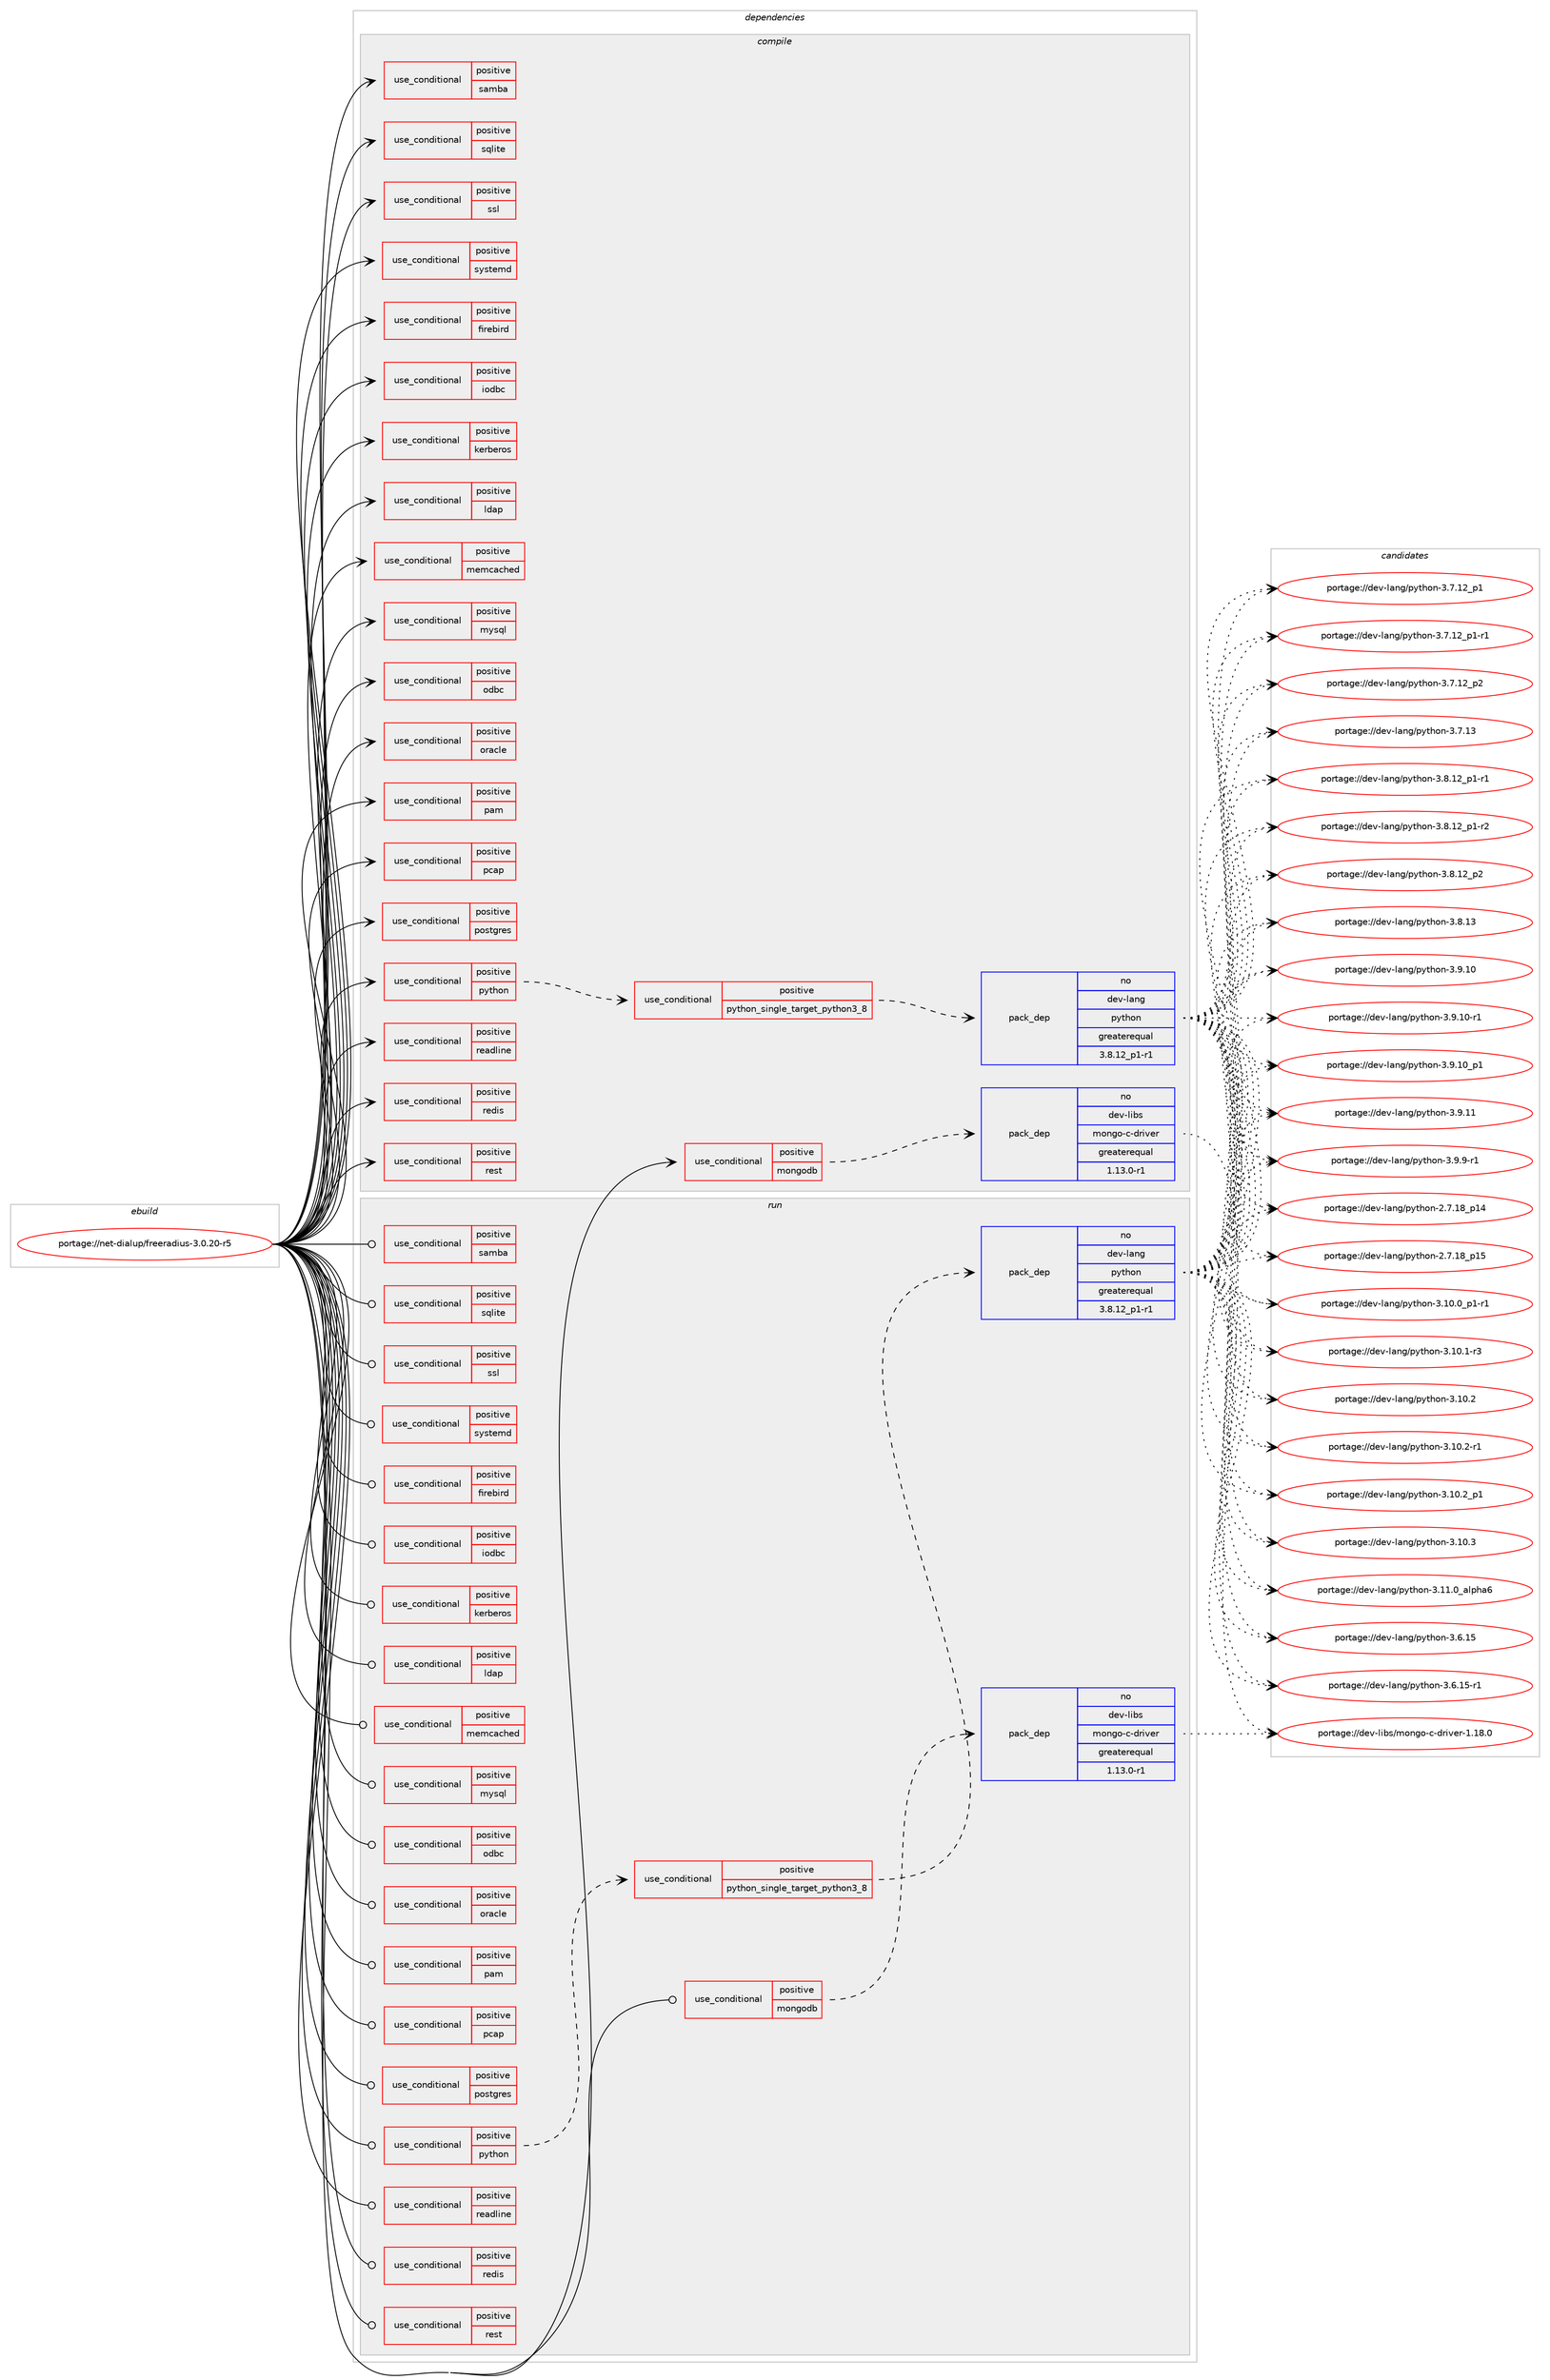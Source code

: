 digraph prolog {

# *************
# Graph options
# *************

newrank=true;
concentrate=true;
compound=true;
graph [rankdir=LR,fontname=Helvetica,fontsize=10,ranksep=1.5];#, ranksep=2.5, nodesep=0.2];
edge  [arrowhead=vee];
node  [fontname=Helvetica,fontsize=10];

# **********
# The ebuild
# **********

subgraph cluster_leftcol {
color=gray;
label=<<i>ebuild</i>>;
id [label="portage://net-dialup/freeradius-3.0.20-r5", color=red, width=4, href="../net-dialup/freeradius-3.0.20-r5.svg"];
}

# ****************
# The dependencies
# ****************

subgraph cluster_midcol {
color=gray;
label=<<i>dependencies</i>>;
subgraph cluster_compile {
fillcolor="#eeeeee";
style=filled;
label=<<i>compile</i>>;
subgraph cond478 {
dependency572 [label=<<TABLE BORDER="0" CELLBORDER="1" CELLSPACING="0" CELLPADDING="4"><TR><TD ROWSPAN="3" CELLPADDING="10">use_conditional</TD></TR><TR><TD>positive</TD></TR><TR><TD>firebird</TD></TR></TABLE>>, shape=none, color=red];
# *** BEGIN UNKNOWN DEPENDENCY TYPE (TODO) ***
# dependency572 -> package_dependency(portage://net-dialup/freeradius-3.0.20-r5,install,no,dev-db,firebird,none,[,,],[],[])
# *** END UNKNOWN DEPENDENCY TYPE (TODO) ***

}
id:e -> dependency572:w [weight=20,style="solid",arrowhead="vee"];
subgraph cond479 {
dependency573 [label=<<TABLE BORDER="0" CELLBORDER="1" CELLSPACING="0" CELLPADDING="4"><TR><TD ROWSPAN="3" CELLPADDING="10">use_conditional</TD></TR><TR><TD>positive</TD></TR><TR><TD>iodbc</TD></TR></TABLE>>, shape=none, color=red];
# *** BEGIN UNKNOWN DEPENDENCY TYPE (TODO) ***
# dependency573 -> package_dependency(portage://net-dialup/freeradius-3.0.20-r5,install,no,dev-db,libiodbc,none,[,,],[],[])
# *** END UNKNOWN DEPENDENCY TYPE (TODO) ***

}
id:e -> dependency573:w [weight=20,style="solid",arrowhead="vee"];
subgraph cond480 {
dependency574 [label=<<TABLE BORDER="0" CELLBORDER="1" CELLSPACING="0" CELLPADDING="4"><TR><TD ROWSPAN="3" CELLPADDING="10">use_conditional</TD></TR><TR><TD>positive</TD></TR><TR><TD>kerberos</TD></TR></TABLE>>, shape=none, color=red];
# *** BEGIN UNKNOWN DEPENDENCY TYPE (TODO) ***
# dependency574 -> package_dependency(portage://net-dialup/freeradius-3.0.20-r5,install,no,virtual,krb5,none,[,,],[],[])
# *** END UNKNOWN DEPENDENCY TYPE (TODO) ***

}
id:e -> dependency574:w [weight=20,style="solid",arrowhead="vee"];
subgraph cond481 {
dependency575 [label=<<TABLE BORDER="0" CELLBORDER="1" CELLSPACING="0" CELLPADDING="4"><TR><TD ROWSPAN="3" CELLPADDING="10">use_conditional</TD></TR><TR><TD>positive</TD></TR><TR><TD>ldap</TD></TR></TABLE>>, shape=none, color=red];
# *** BEGIN UNKNOWN DEPENDENCY TYPE (TODO) ***
# dependency575 -> package_dependency(portage://net-dialup/freeradius-3.0.20-r5,install,no,net-nds,openldap,none,[,,],any_same_slot,[])
# *** END UNKNOWN DEPENDENCY TYPE (TODO) ***

}
id:e -> dependency575:w [weight=20,style="solid",arrowhead="vee"];
subgraph cond482 {
dependency576 [label=<<TABLE BORDER="0" CELLBORDER="1" CELLSPACING="0" CELLPADDING="4"><TR><TD ROWSPAN="3" CELLPADDING="10">use_conditional</TD></TR><TR><TD>positive</TD></TR><TR><TD>memcached</TD></TR></TABLE>>, shape=none, color=red];
# *** BEGIN UNKNOWN DEPENDENCY TYPE (TODO) ***
# dependency576 -> package_dependency(portage://net-dialup/freeradius-3.0.20-r5,install,no,dev-libs,libmemcached,none,[,,],[],[])
# *** END UNKNOWN DEPENDENCY TYPE (TODO) ***

}
id:e -> dependency576:w [weight=20,style="solid",arrowhead="vee"];
subgraph cond483 {
dependency577 [label=<<TABLE BORDER="0" CELLBORDER="1" CELLSPACING="0" CELLPADDING="4"><TR><TD ROWSPAN="3" CELLPADDING="10">use_conditional</TD></TR><TR><TD>positive</TD></TR><TR><TD>mongodb</TD></TR></TABLE>>, shape=none, color=red];
subgraph pack88 {
dependency578 [label=<<TABLE BORDER="0" CELLBORDER="1" CELLSPACING="0" CELLPADDING="4" WIDTH="220"><TR><TD ROWSPAN="6" CELLPADDING="30">pack_dep</TD></TR><TR><TD WIDTH="110">no</TD></TR><TR><TD>dev-libs</TD></TR><TR><TD>mongo-c-driver</TD></TR><TR><TD>greaterequal</TD></TR><TR><TD>1.13.0-r1</TD></TR></TABLE>>, shape=none, color=blue];
}
dependency577:e -> dependency578:w [weight=20,style="dashed",arrowhead="vee"];
}
id:e -> dependency577:w [weight=20,style="solid",arrowhead="vee"];
subgraph cond484 {
dependency579 [label=<<TABLE BORDER="0" CELLBORDER="1" CELLSPACING="0" CELLPADDING="4"><TR><TD ROWSPAN="3" CELLPADDING="10">use_conditional</TD></TR><TR><TD>positive</TD></TR><TR><TD>mysql</TD></TR></TABLE>>, shape=none, color=red];
# *** BEGIN UNKNOWN DEPENDENCY TYPE (TODO) ***
# dependency579 -> package_dependency(portage://net-dialup/freeradius-3.0.20-r5,install,no,dev-db,mysql-connector-c,none,[,,],any_same_slot,[])
# *** END UNKNOWN DEPENDENCY TYPE (TODO) ***

}
id:e -> dependency579:w [weight=20,style="solid",arrowhead="vee"];
subgraph cond485 {
dependency580 [label=<<TABLE BORDER="0" CELLBORDER="1" CELLSPACING="0" CELLPADDING="4"><TR><TD ROWSPAN="3" CELLPADDING="10">use_conditional</TD></TR><TR><TD>positive</TD></TR><TR><TD>odbc</TD></TR></TABLE>>, shape=none, color=red];
# *** BEGIN UNKNOWN DEPENDENCY TYPE (TODO) ***
# dependency580 -> package_dependency(portage://net-dialup/freeradius-3.0.20-r5,install,no,dev-db,unixODBC,none,[,,],[],[])
# *** END UNKNOWN DEPENDENCY TYPE (TODO) ***

}
id:e -> dependency580:w [weight=20,style="solid",arrowhead="vee"];
subgraph cond486 {
dependency581 [label=<<TABLE BORDER="0" CELLBORDER="1" CELLSPACING="0" CELLPADDING="4"><TR><TD ROWSPAN="3" CELLPADDING="10">use_conditional</TD></TR><TR><TD>positive</TD></TR><TR><TD>oracle</TD></TR></TABLE>>, shape=none, color=red];
# *** BEGIN UNKNOWN DEPENDENCY TYPE (TODO) ***
# dependency581 -> package_dependency(portage://net-dialup/freeradius-3.0.20-r5,install,no,dev-db,oracle-instantclient,none,[,,],[],[use(enable(sdk),none)])
# *** END UNKNOWN DEPENDENCY TYPE (TODO) ***

}
id:e -> dependency581:w [weight=20,style="solid",arrowhead="vee"];
subgraph cond487 {
dependency582 [label=<<TABLE BORDER="0" CELLBORDER="1" CELLSPACING="0" CELLPADDING="4"><TR><TD ROWSPAN="3" CELLPADDING="10">use_conditional</TD></TR><TR><TD>positive</TD></TR><TR><TD>pam</TD></TR></TABLE>>, shape=none, color=red];
# *** BEGIN UNKNOWN DEPENDENCY TYPE (TODO) ***
# dependency582 -> package_dependency(portage://net-dialup/freeradius-3.0.20-r5,install,no,sys-libs,pam,none,[,,],[],[])
# *** END UNKNOWN DEPENDENCY TYPE (TODO) ***

}
id:e -> dependency582:w [weight=20,style="solid",arrowhead="vee"];
subgraph cond488 {
dependency583 [label=<<TABLE BORDER="0" CELLBORDER="1" CELLSPACING="0" CELLPADDING="4"><TR><TD ROWSPAN="3" CELLPADDING="10">use_conditional</TD></TR><TR><TD>positive</TD></TR><TR><TD>pcap</TD></TR></TABLE>>, shape=none, color=red];
# *** BEGIN UNKNOWN DEPENDENCY TYPE (TODO) ***
# dependency583 -> package_dependency(portage://net-dialup/freeradius-3.0.20-r5,install,no,net-libs,libpcap,none,[,,],[],[])
# *** END UNKNOWN DEPENDENCY TYPE (TODO) ***

}
id:e -> dependency583:w [weight=20,style="solid",arrowhead="vee"];
subgraph cond489 {
dependency584 [label=<<TABLE BORDER="0" CELLBORDER="1" CELLSPACING="0" CELLPADDING="4"><TR><TD ROWSPAN="3" CELLPADDING="10">use_conditional</TD></TR><TR><TD>positive</TD></TR><TR><TD>postgres</TD></TR></TABLE>>, shape=none, color=red];
# *** BEGIN UNKNOWN DEPENDENCY TYPE (TODO) ***
# dependency584 -> package_dependency(portage://net-dialup/freeradius-3.0.20-r5,install,no,dev-db,postgresql,none,[,,],any_same_slot,[])
# *** END UNKNOWN DEPENDENCY TYPE (TODO) ***

}
id:e -> dependency584:w [weight=20,style="solid",arrowhead="vee"];
subgraph cond490 {
dependency585 [label=<<TABLE BORDER="0" CELLBORDER="1" CELLSPACING="0" CELLPADDING="4"><TR><TD ROWSPAN="3" CELLPADDING="10">use_conditional</TD></TR><TR><TD>positive</TD></TR><TR><TD>python</TD></TR></TABLE>>, shape=none, color=red];
subgraph cond491 {
dependency586 [label=<<TABLE BORDER="0" CELLBORDER="1" CELLSPACING="0" CELLPADDING="4"><TR><TD ROWSPAN="3" CELLPADDING="10">use_conditional</TD></TR><TR><TD>positive</TD></TR><TR><TD>python_single_target_python3_8</TD></TR></TABLE>>, shape=none, color=red];
subgraph pack89 {
dependency587 [label=<<TABLE BORDER="0" CELLBORDER="1" CELLSPACING="0" CELLPADDING="4" WIDTH="220"><TR><TD ROWSPAN="6" CELLPADDING="30">pack_dep</TD></TR><TR><TD WIDTH="110">no</TD></TR><TR><TD>dev-lang</TD></TR><TR><TD>python</TD></TR><TR><TD>greaterequal</TD></TR><TR><TD>3.8.12_p1-r1</TD></TR></TABLE>>, shape=none, color=blue];
}
dependency586:e -> dependency587:w [weight=20,style="dashed",arrowhead="vee"];
}
dependency585:e -> dependency586:w [weight=20,style="dashed",arrowhead="vee"];
}
id:e -> dependency585:w [weight=20,style="solid",arrowhead="vee"];
subgraph cond492 {
dependency588 [label=<<TABLE BORDER="0" CELLBORDER="1" CELLSPACING="0" CELLPADDING="4"><TR><TD ROWSPAN="3" CELLPADDING="10">use_conditional</TD></TR><TR><TD>positive</TD></TR><TR><TD>readline</TD></TR></TABLE>>, shape=none, color=red];
# *** BEGIN UNKNOWN DEPENDENCY TYPE (TODO) ***
# dependency588 -> package_dependency(portage://net-dialup/freeradius-3.0.20-r5,install,no,sys-libs,readline,none,[,,],[slot(0),equal],[])
# *** END UNKNOWN DEPENDENCY TYPE (TODO) ***

}
id:e -> dependency588:w [weight=20,style="solid",arrowhead="vee"];
subgraph cond493 {
dependency589 [label=<<TABLE BORDER="0" CELLBORDER="1" CELLSPACING="0" CELLPADDING="4"><TR><TD ROWSPAN="3" CELLPADDING="10">use_conditional</TD></TR><TR><TD>positive</TD></TR><TR><TD>redis</TD></TR></TABLE>>, shape=none, color=red];
# *** BEGIN UNKNOWN DEPENDENCY TYPE (TODO) ***
# dependency589 -> package_dependency(portage://net-dialup/freeradius-3.0.20-r5,install,no,dev-libs,hiredis,none,[,,],any_same_slot,[])
# *** END UNKNOWN DEPENDENCY TYPE (TODO) ***

}
id:e -> dependency589:w [weight=20,style="solid",arrowhead="vee"];
subgraph cond494 {
dependency590 [label=<<TABLE BORDER="0" CELLBORDER="1" CELLSPACING="0" CELLPADDING="4"><TR><TD ROWSPAN="3" CELLPADDING="10">use_conditional</TD></TR><TR><TD>positive</TD></TR><TR><TD>rest</TD></TR></TABLE>>, shape=none, color=red];
# *** BEGIN UNKNOWN DEPENDENCY TYPE (TODO) ***
# dependency590 -> package_dependency(portage://net-dialup/freeradius-3.0.20-r5,install,no,dev-libs,json-c,none,[,,],any_same_slot,[])
# *** END UNKNOWN DEPENDENCY TYPE (TODO) ***

}
id:e -> dependency590:w [weight=20,style="solid",arrowhead="vee"];
subgraph cond495 {
dependency591 [label=<<TABLE BORDER="0" CELLBORDER="1" CELLSPACING="0" CELLPADDING="4"><TR><TD ROWSPAN="3" CELLPADDING="10">use_conditional</TD></TR><TR><TD>positive</TD></TR><TR><TD>samba</TD></TR></TABLE>>, shape=none, color=red];
# *** BEGIN UNKNOWN DEPENDENCY TYPE (TODO) ***
# dependency591 -> package_dependency(portage://net-dialup/freeradius-3.0.20-r5,install,no,net-fs,samba,none,[,,],[],[])
# *** END UNKNOWN DEPENDENCY TYPE (TODO) ***

}
id:e -> dependency591:w [weight=20,style="solid",arrowhead="vee"];
subgraph cond496 {
dependency592 [label=<<TABLE BORDER="0" CELLBORDER="1" CELLSPACING="0" CELLPADDING="4"><TR><TD ROWSPAN="3" CELLPADDING="10">use_conditional</TD></TR><TR><TD>positive</TD></TR><TR><TD>sqlite</TD></TR></TABLE>>, shape=none, color=red];
# *** BEGIN UNKNOWN DEPENDENCY TYPE (TODO) ***
# dependency592 -> package_dependency(portage://net-dialup/freeradius-3.0.20-r5,install,no,dev-db,sqlite,none,[,,],[slot(3)],[])
# *** END UNKNOWN DEPENDENCY TYPE (TODO) ***

}
id:e -> dependency592:w [weight=20,style="solid",arrowhead="vee"];
subgraph cond497 {
dependency593 [label=<<TABLE BORDER="0" CELLBORDER="1" CELLSPACING="0" CELLPADDING="4"><TR><TD ROWSPAN="3" CELLPADDING="10">use_conditional</TD></TR><TR><TD>positive</TD></TR><TR><TD>ssl</TD></TR></TABLE>>, shape=none, color=red];
# *** BEGIN UNKNOWN DEPENDENCY TYPE (TODO) ***
# dependency593 -> package_dependency(portage://net-dialup/freeradius-3.0.20-r5,install,no,dev-libs,openssl,none,[,,],[slot(0),equal],[use(disable(bindist),negative)])
# *** END UNKNOWN DEPENDENCY TYPE (TODO) ***

}
id:e -> dependency593:w [weight=20,style="solid",arrowhead="vee"];
subgraph cond498 {
dependency594 [label=<<TABLE BORDER="0" CELLBORDER="1" CELLSPACING="0" CELLPADDING="4"><TR><TD ROWSPAN="3" CELLPADDING="10">use_conditional</TD></TR><TR><TD>positive</TD></TR><TR><TD>systemd</TD></TR></TABLE>>, shape=none, color=red];
# *** BEGIN UNKNOWN DEPENDENCY TYPE (TODO) ***
# dependency594 -> package_dependency(portage://net-dialup/freeradius-3.0.20-r5,install,no,sys-apps,systemd,none,[,,],[],[])
# *** END UNKNOWN DEPENDENCY TYPE (TODO) ***

}
id:e -> dependency594:w [weight=20,style="solid",arrowhead="vee"];
# *** BEGIN UNKNOWN DEPENDENCY TYPE (TODO) ***
# id -> package_dependency(portage://net-dialup/freeradius-3.0.20-r5,install,no,acct-group,radius,none,[,,],[],[])
# *** END UNKNOWN DEPENDENCY TYPE (TODO) ***

# *** BEGIN UNKNOWN DEPENDENCY TYPE (TODO) ***
# id -> package_dependency(portage://net-dialup/freeradius-3.0.20-r5,install,no,acct-user,radius,none,[,,],[],[])
# *** END UNKNOWN DEPENDENCY TYPE (TODO) ***

# *** BEGIN UNKNOWN DEPENDENCY TYPE (TODO) ***
# id -> package_dependency(portage://net-dialup/freeradius-3.0.20-r5,install,no,dev-lang,perl,none,[,,],any_same_slot,[])
# *** END UNKNOWN DEPENDENCY TYPE (TODO) ***

# *** BEGIN UNKNOWN DEPENDENCY TYPE (TODO) ***
# id -> package_dependency(portage://net-dialup/freeradius-3.0.20-r5,install,no,sys-libs,gdbm,none,[,,],any_same_slot,[])
# *** END UNKNOWN DEPENDENCY TYPE (TODO) ***

# *** BEGIN UNKNOWN DEPENDENCY TYPE (TODO) ***
# id -> package_dependency(portage://net-dialup/freeradius-3.0.20-r5,install,no,sys-libs,talloc,none,[,,],[],[])
# *** END UNKNOWN DEPENDENCY TYPE (TODO) ***

# *** BEGIN UNKNOWN DEPENDENCY TYPE (TODO) ***
# id -> package_dependency(portage://net-dialup/freeradius-3.0.20-r5,install,no,virtual,libcrypt,none,[,,],any_same_slot,[])
# *** END UNKNOWN DEPENDENCY TYPE (TODO) ***

# *** BEGIN UNKNOWN DEPENDENCY TYPE (TODO) ***
# id -> package_dependency(portage://net-dialup/freeradius-3.0.20-r5,install,weak,net-dialup,cistronradius,none,[,,],[],[])
# *** END UNKNOWN DEPENDENCY TYPE (TODO) ***

}
subgraph cluster_compileandrun {
fillcolor="#eeeeee";
style=filled;
label=<<i>compile and run</i>>;
}
subgraph cluster_run {
fillcolor="#eeeeee";
style=filled;
label=<<i>run</i>>;
subgraph cond499 {
dependency595 [label=<<TABLE BORDER="0" CELLBORDER="1" CELLSPACING="0" CELLPADDING="4"><TR><TD ROWSPAN="3" CELLPADDING="10">use_conditional</TD></TR><TR><TD>positive</TD></TR><TR><TD>firebird</TD></TR></TABLE>>, shape=none, color=red];
# *** BEGIN UNKNOWN DEPENDENCY TYPE (TODO) ***
# dependency595 -> package_dependency(portage://net-dialup/freeradius-3.0.20-r5,run,no,dev-db,firebird,none,[,,],[],[])
# *** END UNKNOWN DEPENDENCY TYPE (TODO) ***

}
id:e -> dependency595:w [weight=20,style="solid",arrowhead="odot"];
subgraph cond500 {
dependency596 [label=<<TABLE BORDER="0" CELLBORDER="1" CELLSPACING="0" CELLPADDING="4"><TR><TD ROWSPAN="3" CELLPADDING="10">use_conditional</TD></TR><TR><TD>positive</TD></TR><TR><TD>iodbc</TD></TR></TABLE>>, shape=none, color=red];
# *** BEGIN UNKNOWN DEPENDENCY TYPE (TODO) ***
# dependency596 -> package_dependency(portage://net-dialup/freeradius-3.0.20-r5,run,no,dev-db,libiodbc,none,[,,],[],[])
# *** END UNKNOWN DEPENDENCY TYPE (TODO) ***

}
id:e -> dependency596:w [weight=20,style="solid",arrowhead="odot"];
subgraph cond501 {
dependency597 [label=<<TABLE BORDER="0" CELLBORDER="1" CELLSPACING="0" CELLPADDING="4"><TR><TD ROWSPAN="3" CELLPADDING="10">use_conditional</TD></TR><TR><TD>positive</TD></TR><TR><TD>kerberos</TD></TR></TABLE>>, shape=none, color=red];
# *** BEGIN UNKNOWN DEPENDENCY TYPE (TODO) ***
# dependency597 -> package_dependency(portage://net-dialup/freeradius-3.0.20-r5,run,no,virtual,krb5,none,[,,],[],[])
# *** END UNKNOWN DEPENDENCY TYPE (TODO) ***

}
id:e -> dependency597:w [weight=20,style="solid",arrowhead="odot"];
subgraph cond502 {
dependency598 [label=<<TABLE BORDER="0" CELLBORDER="1" CELLSPACING="0" CELLPADDING="4"><TR><TD ROWSPAN="3" CELLPADDING="10">use_conditional</TD></TR><TR><TD>positive</TD></TR><TR><TD>ldap</TD></TR></TABLE>>, shape=none, color=red];
# *** BEGIN UNKNOWN DEPENDENCY TYPE (TODO) ***
# dependency598 -> package_dependency(portage://net-dialup/freeradius-3.0.20-r5,run,no,net-nds,openldap,none,[,,],any_same_slot,[])
# *** END UNKNOWN DEPENDENCY TYPE (TODO) ***

}
id:e -> dependency598:w [weight=20,style="solid",arrowhead="odot"];
subgraph cond503 {
dependency599 [label=<<TABLE BORDER="0" CELLBORDER="1" CELLSPACING="0" CELLPADDING="4"><TR><TD ROWSPAN="3" CELLPADDING="10">use_conditional</TD></TR><TR><TD>positive</TD></TR><TR><TD>memcached</TD></TR></TABLE>>, shape=none, color=red];
# *** BEGIN UNKNOWN DEPENDENCY TYPE (TODO) ***
# dependency599 -> package_dependency(portage://net-dialup/freeradius-3.0.20-r5,run,no,dev-libs,libmemcached,none,[,,],[],[])
# *** END UNKNOWN DEPENDENCY TYPE (TODO) ***

}
id:e -> dependency599:w [weight=20,style="solid",arrowhead="odot"];
subgraph cond504 {
dependency600 [label=<<TABLE BORDER="0" CELLBORDER="1" CELLSPACING="0" CELLPADDING="4"><TR><TD ROWSPAN="3" CELLPADDING="10">use_conditional</TD></TR><TR><TD>positive</TD></TR><TR><TD>mongodb</TD></TR></TABLE>>, shape=none, color=red];
subgraph pack90 {
dependency601 [label=<<TABLE BORDER="0" CELLBORDER="1" CELLSPACING="0" CELLPADDING="4" WIDTH="220"><TR><TD ROWSPAN="6" CELLPADDING="30">pack_dep</TD></TR><TR><TD WIDTH="110">no</TD></TR><TR><TD>dev-libs</TD></TR><TR><TD>mongo-c-driver</TD></TR><TR><TD>greaterequal</TD></TR><TR><TD>1.13.0-r1</TD></TR></TABLE>>, shape=none, color=blue];
}
dependency600:e -> dependency601:w [weight=20,style="dashed",arrowhead="vee"];
}
id:e -> dependency600:w [weight=20,style="solid",arrowhead="odot"];
subgraph cond505 {
dependency602 [label=<<TABLE BORDER="0" CELLBORDER="1" CELLSPACING="0" CELLPADDING="4"><TR><TD ROWSPAN="3" CELLPADDING="10">use_conditional</TD></TR><TR><TD>positive</TD></TR><TR><TD>mysql</TD></TR></TABLE>>, shape=none, color=red];
# *** BEGIN UNKNOWN DEPENDENCY TYPE (TODO) ***
# dependency602 -> package_dependency(portage://net-dialup/freeradius-3.0.20-r5,run,no,dev-db,mysql-connector-c,none,[,,],any_same_slot,[])
# *** END UNKNOWN DEPENDENCY TYPE (TODO) ***

}
id:e -> dependency602:w [weight=20,style="solid",arrowhead="odot"];
subgraph cond506 {
dependency603 [label=<<TABLE BORDER="0" CELLBORDER="1" CELLSPACING="0" CELLPADDING="4"><TR><TD ROWSPAN="3" CELLPADDING="10">use_conditional</TD></TR><TR><TD>positive</TD></TR><TR><TD>odbc</TD></TR></TABLE>>, shape=none, color=red];
# *** BEGIN UNKNOWN DEPENDENCY TYPE (TODO) ***
# dependency603 -> package_dependency(portage://net-dialup/freeradius-3.0.20-r5,run,no,dev-db,unixODBC,none,[,,],[],[])
# *** END UNKNOWN DEPENDENCY TYPE (TODO) ***

}
id:e -> dependency603:w [weight=20,style="solid",arrowhead="odot"];
subgraph cond507 {
dependency604 [label=<<TABLE BORDER="0" CELLBORDER="1" CELLSPACING="0" CELLPADDING="4"><TR><TD ROWSPAN="3" CELLPADDING="10">use_conditional</TD></TR><TR><TD>positive</TD></TR><TR><TD>oracle</TD></TR></TABLE>>, shape=none, color=red];
# *** BEGIN UNKNOWN DEPENDENCY TYPE (TODO) ***
# dependency604 -> package_dependency(portage://net-dialup/freeradius-3.0.20-r5,run,no,dev-db,oracle-instantclient,none,[,,],[],[use(enable(sdk),none)])
# *** END UNKNOWN DEPENDENCY TYPE (TODO) ***

}
id:e -> dependency604:w [weight=20,style="solid",arrowhead="odot"];
subgraph cond508 {
dependency605 [label=<<TABLE BORDER="0" CELLBORDER="1" CELLSPACING="0" CELLPADDING="4"><TR><TD ROWSPAN="3" CELLPADDING="10">use_conditional</TD></TR><TR><TD>positive</TD></TR><TR><TD>pam</TD></TR></TABLE>>, shape=none, color=red];
# *** BEGIN UNKNOWN DEPENDENCY TYPE (TODO) ***
# dependency605 -> package_dependency(portage://net-dialup/freeradius-3.0.20-r5,run,no,sys-libs,pam,none,[,,],[],[])
# *** END UNKNOWN DEPENDENCY TYPE (TODO) ***

}
id:e -> dependency605:w [weight=20,style="solid",arrowhead="odot"];
subgraph cond509 {
dependency606 [label=<<TABLE BORDER="0" CELLBORDER="1" CELLSPACING="0" CELLPADDING="4"><TR><TD ROWSPAN="3" CELLPADDING="10">use_conditional</TD></TR><TR><TD>positive</TD></TR><TR><TD>pcap</TD></TR></TABLE>>, shape=none, color=red];
# *** BEGIN UNKNOWN DEPENDENCY TYPE (TODO) ***
# dependency606 -> package_dependency(portage://net-dialup/freeradius-3.0.20-r5,run,no,net-libs,libpcap,none,[,,],[],[])
# *** END UNKNOWN DEPENDENCY TYPE (TODO) ***

}
id:e -> dependency606:w [weight=20,style="solid",arrowhead="odot"];
subgraph cond510 {
dependency607 [label=<<TABLE BORDER="0" CELLBORDER="1" CELLSPACING="0" CELLPADDING="4"><TR><TD ROWSPAN="3" CELLPADDING="10">use_conditional</TD></TR><TR><TD>positive</TD></TR><TR><TD>postgres</TD></TR></TABLE>>, shape=none, color=red];
# *** BEGIN UNKNOWN DEPENDENCY TYPE (TODO) ***
# dependency607 -> package_dependency(portage://net-dialup/freeradius-3.0.20-r5,run,no,dev-db,postgresql,none,[,,],any_same_slot,[])
# *** END UNKNOWN DEPENDENCY TYPE (TODO) ***

}
id:e -> dependency607:w [weight=20,style="solid",arrowhead="odot"];
subgraph cond511 {
dependency608 [label=<<TABLE BORDER="0" CELLBORDER="1" CELLSPACING="0" CELLPADDING="4"><TR><TD ROWSPAN="3" CELLPADDING="10">use_conditional</TD></TR><TR><TD>positive</TD></TR><TR><TD>python</TD></TR></TABLE>>, shape=none, color=red];
subgraph cond512 {
dependency609 [label=<<TABLE BORDER="0" CELLBORDER="1" CELLSPACING="0" CELLPADDING="4"><TR><TD ROWSPAN="3" CELLPADDING="10">use_conditional</TD></TR><TR><TD>positive</TD></TR><TR><TD>python_single_target_python3_8</TD></TR></TABLE>>, shape=none, color=red];
subgraph pack91 {
dependency610 [label=<<TABLE BORDER="0" CELLBORDER="1" CELLSPACING="0" CELLPADDING="4" WIDTH="220"><TR><TD ROWSPAN="6" CELLPADDING="30">pack_dep</TD></TR><TR><TD WIDTH="110">no</TD></TR><TR><TD>dev-lang</TD></TR><TR><TD>python</TD></TR><TR><TD>greaterequal</TD></TR><TR><TD>3.8.12_p1-r1</TD></TR></TABLE>>, shape=none, color=blue];
}
dependency609:e -> dependency610:w [weight=20,style="dashed",arrowhead="vee"];
}
dependency608:e -> dependency609:w [weight=20,style="dashed",arrowhead="vee"];
}
id:e -> dependency608:w [weight=20,style="solid",arrowhead="odot"];
subgraph cond513 {
dependency611 [label=<<TABLE BORDER="0" CELLBORDER="1" CELLSPACING="0" CELLPADDING="4"><TR><TD ROWSPAN="3" CELLPADDING="10">use_conditional</TD></TR><TR><TD>positive</TD></TR><TR><TD>readline</TD></TR></TABLE>>, shape=none, color=red];
# *** BEGIN UNKNOWN DEPENDENCY TYPE (TODO) ***
# dependency611 -> package_dependency(portage://net-dialup/freeradius-3.0.20-r5,run,no,sys-libs,readline,none,[,,],[slot(0),equal],[])
# *** END UNKNOWN DEPENDENCY TYPE (TODO) ***

}
id:e -> dependency611:w [weight=20,style="solid",arrowhead="odot"];
subgraph cond514 {
dependency612 [label=<<TABLE BORDER="0" CELLBORDER="1" CELLSPACING="0" CELLPADDING="4"><TR><TD ROWSPAN="3" CELLPADDING="10">use_conditional</TD></TR><TR><TD>positive</TD></TR><TR><TD>redis</TD></TR></TABLE>>, shape=none, color=red];
# *** BEGIN UNKNOWN DEPENDENCY TYPE (TODO) ***
# dependency612 -> package_dependency(portage://net-dialup/freeradius-3.0.20-r5,run,no,dev-libs,hiredis,none,[,,],any_same_slot,[])
# *** END UNKNOWN DEPENDENCY TYPE (TODO) ***

}
id:e -> dependency612:w [weight=20,style="solid",arrowhead="odot"];
subgraph cond515 {
dependency613 [label=<<TABLE BORDER="0" CELLBORDER="1" CELLSPACING="0" CELLPADDING="4"><TR><TD ROWSPAN="3" CELLPADDING="10">use_conditional</TD></TR><TR><TD>positive</TD></TR><TR><TD>rest</TD></TR></TABLE>>, shape=none, color=red];
# *** BEGIN UNKNOWN DEPENDENCY TYPE (TODO) ***
# dependency613 -> package_dependency(portage://net-dialup/freeradius-3.0.20-r5,run,no,dev-libs,json-c,none,[,,],any_same_slot,[])
# *** END UNKNOWN DEPENDENCY TYPE (TODO) ***

}
id:e -> dependency613:w [weight=20,style="solid",arrowhead="odot"];
subgraph cond516 {
dependency614 [label=<<TABLE BORDER="0" CELLBORDER="1" CELLSPACING="0" CELLPADDING="4"><TR><TD ROWSPAN="3" CELLPADDING="10">use_conditional</TD></TR><TR><TD>positive</TD></TR><TR><TD>samba</TD></TR></TABLE>>, shape=none, color=red];
# *** BEGIN UNKNOWN DEPENDENCY TYPE (TODO) ***
# dependency614 -> package_dependency(portage://net-dialup/freeradius-3.0.20-r5,run,no,net-fs,samba,none,[,,],[],[])
# *** END UNKNOWN DEPENDENCY TYPE (TODO) ***

}
id:e -> dependency614:w [weight=20,style="solid",arrowhead="odot"];
subgraph cond517 {
dependency615 [label=<<TABLE BORDER="0" CELLBORDER="1" CELLSPACING="0" CELLPADDING="4"><TR><TD ROWSPAN="3" CELLPADDING="10">use_conditional</TD></TR><TR><TD>positive</TD></TR><TR><TD>sqlite</TD></TR></TABLE>>, shape=none, color=red];
# *** BEGIN UNKNOWN DEPENDENCY TYPE (TODO) ***
# dependency615 -> package_dependency(portage://net-dialup/freeradius-3.0.20-r5,run,no,dev-db,sqlite,none,[,,],[slot(3)],[])
# *** END UNKNOWN DEPENDENCY TYPE (TODO) ***

}
id:e -> dependency615:w [weight=20,style="solid",arrowhead="odot"];
subgraph cond518 {
dependency616 [label=<<TABLE BORDER="0" CELLBORDER="1" CELLSPACING="0" CELLPADDING="4"><TR><TD ROWSPAN="3" CELLPADDING="10">use_conditional</TD></TR><TR><TD>positive</TD></TR><TR><TD>ssl</TD></TR></TABLE>>, shape=none, color=red];
# *** BEGIN UNKNOWN DEPENDENCY TYPE (TODO) ***
# dependency616 -> package_dependency(portage://net-dialup/freeradius-3.0.20-r5,run,no,dev-libs,openssl,none,[,,],[slot(0),equal],[use(disable(bindist),negative)])
# *** END UNKNOWN DEPENDENCY TYPE (TODO) ***

}
id:e -> dependency616:w [weight=20,style="solid",arrowhead="odot"];
subgraph cond519 {
dependency617 [label=<<TABLE BORDER="0" CELLBORDER="1" CELLSPACING="0" CELLPADDING="4"><TR><TD ROWSPAN="3" CELLPADDING="10">use_conditional</TD></TR><TR><TD>positive</TD></TR><TR><TD>systemd</TD></TR></TABLE>>, shape=none, color=red];
# *** BEGIN UNKNOWN DEPENDENCY TYPE (TODO) ***
# dependency617 -> package_dependency(portage://net-dialup/freeradius-3.0.20-r5,run,no,sys-apps,systemd,none,[,,],[],[])
# *** END UNKNOWN DEPENDENCY TYPE (TODO) ***

}
id:e -> dependency617:w [weight=20,style="solid",arrowhead="odot"];
# *** BEGIN UNKNOWN DEPENDENCY TYPE (TODO) ***
# id -> package_dependency(portage://net-dialup/freeradius-3.0.20-r5,run,no,acct-group,radius,none,[,,],[],[])
# *** END UNKNOWN DEPENDENCY TYPE (TODO) ***

# *** BEGIN UNKNOWN DEPENDENCY TYPE (TODO) ***
# id -> package_dependency(portage://net-dialup/freeradius-3.0.20-r5,run,no,acct-user,radius,none,[,,],[],[])
# *** END UNKNOWN DEPENDENCY TYPE (TODO) ***

# *** BEGIN UNKNOWN DEPENDENCY TYPE (TODO) ***
# id -> package_dependency(portage://net-dialup/freeradius-3.0.20-r5,run,no,dev-lang,perl,none,[,,],any_same_slot,[])
# *** END UNKNOWN DEPENDENCY TYPE (TODO) ***

# *** BEGIN UNKNOWN DEPENDENCY TYPE (TODO) ***
# id -> package_dependency(portage://net-dialup/freeradius-3.0.20-r5,run,no,sys-libs,gdbm,none,[,,],any_same_slot,[])
# *** END UNKNOWN DEPENDENCY TYPE (TODO) ***

# *** BEGIN UNKNOWN DEPENDENCY TYPE (TODO) ***
# id -> package_dependency(portage://net-dialup/freeradius-3.0.20-r5,run,no,sys-libs,talloc,none,[,,],[],[])
# *** END UNKNOWN DEPENDENCY TYPE (TODO) ***

# *** BEGIN UNKNOWN DEPENDENCY TYPE (TODO) ***
# id -> package_dependency(portage://net-dialup/freeradius-3.0.20-r5,run,no,virtual,libcrypt,none,[,,],any_same_slot,[])
# *** END UNKNOWN DEPENDENCY TYPE (TODO) ***

# *** BEGIN UNKNOWN DEPENDENCY TYPE (TODO) ***
# id -> package_dependency(portage://net-dialup/freeradius-3.0.20-r5,run,weak,net-dialup,cistronradius,none,[,,],[],[])
# *** END UNKNOWN DEPENDENCY TYPE (TODO) ***

}
}

# **************
# The candidates
# **************

subgraph cluster_choices {
rank=same;
color=gray;
label=<<i>candidates</i>>;

subgraph choice88 {
color=black;
nodesep=1;
choice10010111845108105981154710911111010311145994510011410511810111445494649564648 [label="portage://dev-libs/mongo-c-driver-1.18.0", color=red, width=4,href="../dev-libs/mongo-c-driver-1.18.0.svg"];
dependency578:e -> choice10010111845108105981154710911111010311145994510011410511810111445494649564648:w [style=dotted,weight="100"];
}
subgraph choice89 {
color=black;
nodesep=1;
choice10010111845108971101034711212111610411111045504655464956951124952 [label="portage://dev-lang/python-2.7.18_p14", color=red, width=4,href="../dev-lang/python-2.7.18_p14.svg"];
choice10010111845108971101034711212111610411111045504655464956951124953 [label="portage://dev-lang/python-2.7.18_p15", color=red, width=4,href="../dev-lang/python-2.7.18_p15.svg"];
choice1001011184510897110103471121211161041111104551464948464895112494511449 [label="portage://dev-lang/python-3.10.0_p1-r1", color=red, width=4,href="../dev-lang/python-3.10.0_p1-r1.svg"];
choice100101118451089711010347112121116104111110455146494846494511451 [label="portage://dev-lang/python-3.10.1-r3", color=red, width=4,href="../dev-lang/python-3.10.1-r3.svg"];
choice10010111845108971101034711212111610411111045514649484650 [label="portage://dev-lang/python-3.10.2", color=red, width=4,href="../dev-lang/python-3.10.2.svg"];
choice100101118451089711010347112121116104111110455146494846504511449 [label="portage://dev-lang/python-3.10.2-r1", color=red, width=4,href="../dev-lang/python-3.10.2-r1.svg"];
choice100101118451089711010347112121116104111110455146494846509511249 [label="portage://dev-lang/python-3.10.2_p1", color=red, width=4,href="../dev-lang/python-3.10.2_p1.svg"];
choice10010111845108971101034711212111610411111045514649484651 [label="portage://dev-lang/python-3.10.3", color=red, width=4,href="../dev-lang/python-3.10.3.svg"];
choice1001011184510897110103471121211161041111104551464949464895971081121049754 [label="portage://dev-lang/python-3.11.0_alpha6", color=red, width=4,href="../dev-lang/python-3.11.0_alpha6.svg"];
choice10010111845108971101034711212111610411111045514654464953 [label="portage://dev-lang/python-3.6.15", color=red, width=4,href="../dev-lang/python-3.6.15.svg"];
choice100101118451089711010347112121116104111110455146544649534511449 [label="portage://dev-lang/python-3.6.15-r1", color=red, width=4,href="../dev-lang/python-3.6.15-r1.svg"];
choice100101118451089711010347112121116104111110455146554649509511249 [label="portage://dev-lang/python-3.7.12_p1", color=red, width=4,href="../dev-lang/python-3.7.12_p1.svg"];
choice1001011184510897110103471121211161041111104551465546495095112494511449 [label="portage://dev-lang/python-3.7.12_p1-r1", color=red, width=4,href="../dev-lang/python-3.7.12_p1-r1.svg"];
choice100101118451089711010347112121116104111110455146554649509511250 [label="portage://dev-lang/python-3.7.12_p2", color=red, width=4,href="../dev-lang/python-3.7.12_p2.svg"];
choice10010111845108971101034711212111610411111045514655464951 [label="portage://dev-lang/python-3.7.13", color=red, width=4,href="../dev-lang/python-3.7.13.svg"];
choice1001011184510897110103471121211161041111104551465646495095112494511449 [label="portage://dev-lang/python-3.8.12_p1-r1", color=red, width=4,href="../dev-lang/python-3.8.12_p1-r1.svg"];
choice1001011184510897110103471121211161041111104551465646495095112494511450 [label="portage://dev-lang/python-3.8.12_p1-r2", color=red, width=4,href="../dev-lang/python-3.8.12_p1-r2.svg"];
choice100101118451089711010347112121116104111110455146564649509511250 [label="portage://dev-lang/python-3.8.12_p2", color=red, width=4,href="../dev-lang/python-3.8.12_p2.svg"];
choice10010111845108971101034711212111610411111045514656464951 [label="portage://dev-lang/python-3.8.13", color=red, width=4,href="../dev-lang/python-3.8.13.svg"];
choice10010111845108971101034711212111610411111045514657464948 [label="portage://dev-lang/python-3.9.10", color=red, width=4,href="../dev-lang/python-3.9.10.svg"];
choice100101118451089711010347112121116104111110455146574649484511449 [label="portage://dev-lang/python-3.9.10-r1", color=red, width=4,href="../dev-lang/python-3.9.10-r1.svg"];
choice100101118451089711010347112121116104111110455146574649489511249 [label="portage://dev-lang/python-3.9.10_p1", color=red, width=4,href="../dev-lang/python-3.9.10_p1.svg"];
choice10010111845108971101034711212111610411111045514657464949 [label="portage://dev-lang/python-3.9.11", color=red, width=4,href="../dev-lang/python-3.9.11.svg"];
choice1001011184510897110103471121211161041111104551465746574511449 [label="portage://dev-lang/python-3.9.9-r1", color=red, width=4,href="../dev-lang/python-3.9.9-r1.svg"];
dependency587:e -> choice10010111845108971101034711212111610411111045504655464956951124952:w [style=dotted,weight="100"];
dependency587:e -> choice10010111845108971101034711212111610411111045504655464956951124953:w [style=dotted,weight="100"];
dependency587:e -> choice1001011184510897110103471121211161041111104551464948464895112494511449:w [style=dotted,weight="100"];
dependency587:e -> choice100101118451089711010347112121116104111110455146494846494511451:w [style=dotted,weight="100"];
dependency587:e -> choice10010111845108971101034711212111610411111045514649484650:w [style=dotted,weight="100"];
dependency587:e -> choice100101118451089711010347112121116104111110455146494846504511449:w [style=dotted,weight="100"];
dependency587:e -> choice100101118451089711010347112121116104111110455146494846509511249:w [style=dotted,weight="100"];
dependency587:e -> choice10010111845108971101034711212111610411111045514649484651:w [style=dotted,weight="100"];
dependency587:e -> choice1001011184510897110103471121211161041111104551464949464895971081121049754:w [style=dotted,weight="100"];
dependency587:e -> choice10010111845108971101034711212111610411111045514654464953:w [style=dotted,weight="100"];
dependency587:e -> choice100101118451089711010347112121116104111110455146544649534511449:w [style=dotted,weight="100"];
dependency587:e -> choice100101118451089711010347112121116104111110455146554649509511249:w [style=dotted,weight="100"];
dependency587:e -> choice1001011184510897110103471121211161041111104551465546495095112494511449:w [style=dotted,weight="100"];
dependency587:e -> choice100101118451089711010347112121116104111110455146554649509511250:w [style=dotted,weight="100"];
dependency587:e -> choice10010111845108971101034711212111610411111045514655464951:w [style=dotted,weight="100"];
dependency587:e -> choice1001011184510897110103471121211161041111104551465646495095112494511449:w [style=dotted,weight="100"];
dependency587:e -> choice1001011184510897110103471121211161041111104551465646495095112494511450:w [style=dotted,weight="100"];
dependency587:e -> choice100101118451089711010347112121116104111110455146564649509511250:w [style=dotted,weight="100"];
dependency587:e -> choice10010111845108971101034711212111610411111045514656464951:w [style=dotted,weight="100"];
dependency587:e -> choice10010111845108971101034711212111610411111045514657464948:w [style=dotted,weight="100"];
dependency587:e -> choice100101118451089711010347112121116104111110455146574649484511449:w [style=dotted,weight="100"];
dependency587:e -> choice100101118451089711010347112121116104111110455146574649489511249:w [style=dotted,weight="100"];
dependency587:e -> choice10010111845108971101034711212111610411111045514657464949:w [style=dotted,weight="100"];
dependency587:e -> choice1001011184510897110103471121211161041111104551465746574511449:w [style=dotted,weight="100"];
}
subgraph choice90 {
color=black;
nodesep=1;
choice10010111845108105981154710911111010311145994510011410511810111445494649564648 [label="portage://dev-libs/mongo-c-driver-1.18.0", color=red, width=4,href="../dev-libs/mongo-c-driver-1.18.0.svg"];
dependency601:e -> choice10010111845108105981154710911111010311145994510011410511810111445494649564648:w [style=dotted,weight="100"];
}
subgraph choice91 {
color=black;
nodesep=1;
choice10010111845108971101034711212111610411111045504655464956951124952 [label="portage://dev-lang/python-2.7.18_p14", color=red, width=4,href="../dev-lang/python-2.7.18_p14.svg"];
choice10010111845108971101034711212111610411111045504655464956951124953 [label="portage://dev-lang/python-2.7.18_p15", color=red, width=4,href="../dev-lang/python-2.7.18_p15.svg"];
choice1001011184510897110103471121211161041111104551464948464895112494511449 [label="portage://dev-lang/python-3.10.0_p1-r1", color=red, width=4,href="../dev-lang/python-3.10.0_p1-r1.svg"];
choice100101118451089711010347112121116104111110455146494846494511451 [label="portage://dev-lang/python-3.10.1-r3", color=red, width=4,href="../dev-lang/python-3.10.1-r3.svg"];
choice10010111845108971101034711212111610411111045514649484650 [label="portage://dev-lang/python-3.10.2", color=red, width=4,href="../dev-lang/python-3.10.2.svg"];
choice100101118451089711010347112121116104111110455146494846504511449 [label="portage://dev-lang/python-3.10.2-r1", color=red, width=4,href="../dev-lang/python-3.10.2-r1.svg"];
choice100101118451089711010347112121116104111110455146494846509511249 [label="portage://dev-lang/python-3.10.2_p1", color=red, width=4,href="../dev-lang/python-3.10.2_p1.svg"];
choice10010111845108971101034711212111610411111045514649484651 [label="portage://dev-lang/python-3.10.3", color=red, width=4,href="../dev-lang/python-3.10.3.svg"];
choice1001011184510897110103471121211161041111104551464949464895971081121049754 [label="portage://dev-lang/python-3.11.0_alpha6", color=red, width=4,href="../dev-lang/python-3.11.0_alpha6.svg"];
choice10010111845108971101034711212111610411111045514654464953 [label="portage://dev-lang/python-3.6.15", color=red, width=4,href="../dev-lang/python-3.6.15.svg"];
choice100101118451089711010347112121116104111110455146544649534511449 [label="portage://dev-lang/python-3.6.15-r1", color=red, width=4,href="../dev-lang/python-3.6.15-r1.svg"];
choice100101118451089711010347112121116104111110455146554649509511249 [label="portage://dev-lang/python-3.7.12_p1", color=red, width=4,href="../dev-lang/python-3.7.12_p1.svg"];
choice1001011184510897110103471121211161041111104551465546495095112494511449 [label="portage://dev-lang/python-3.7.12_p1-r1", color=red, width=4,href="../dev-lang/python-3.7.12_p1-r1.svg"];
choice100101118451089711010347112121116104111110455146554649509511250 [label="portage://dev-lang/python-3.7.12_p2", color=red, width=4,href="../dev-lang/python-3.7.12_p2.svg"];
choice10010111845108971101034711212111610411111045514655464951 [label="portage://dev-lang/python-3.7.13", color=red, width=4,href="../dev-lang/python-3.7.13.svg"];
choice1001011184510897110103471121211161041111104551465646495095112494511449 [label="portage://dev-lang/python-3.8.12_p1-r1", color=red, width=4,href="../dev-lang/python-3.8.12_p1-r1.svg"];
choice1001011184510897110103471121211161041111104551465646495095112494511450 [label="portage://dev-lang/python-3.8.12_p1-r2", color=red, width=4,href="../dev-lang/python-3.8.12_p1-r2.svg"];
choice100101118451089711010347112121116104111110455146564649509511250 [label="portage://dev-lang/python-3.8.12_p2", color=red, width=4,href="../dev-lang/python-3.8.12_p2.svg"];
choice10010111845108971101034711212111610411111045514656464951 [label="portage://dev-lang/python-3.8.13", color=red, width=4,href="../dev-lang/python-3.8.13.svg"];
choice10010111845108971101034711212111610411111045514657464948 [label="portage://dev-lang/python-3.9.10", color=red, width=4,href="../dev-lang/python-3.9.10.svg"];
choice100101118451089711010347112121116104111110455146574649484511449 [label="portage://dev-lang/python-3.9.10-r1", color=red, width=4,href="../dev-lang/python-3.9.10-r1.svg"];
choice100101118451089711010347112121116104111110455146574649489511249 [label="portage://dev-lang/python-3.9.10_p1", color=red, width=4,href="../dev-lang/python-3.9.10_p1.svg"];
choice10010111845108971101034711212111610411111045514657464949 [label="portage://dev-lang/python-3.9.11", color=red, width=4,href="../dev-lang/python-3.9.11.svg"];
choice1001011184510897110103471121211161041111104551465746574511449 [label="portage://dev-lang/python-3.9.9-r1", color=red, width=4,href="../dev-lang/python-3.9.9-r1.svg"];
dependency610:e -> choice10010111845108971101034711212111610411111045504655464956951124952:w [style=dotted,weight="100"];
dependency610:e -> choice10010111845108971101034711212111610411111045504655464956951124953:w [style=dotted,weight="100"];
dependency610:e -> choice1001011184510897110103471121211161041111104551464948464895112494511449:w [style=dotted,weight="100"];
dependency610:e -> choice100101118451089711010347112121116104111110455146494846494511451:w [style=dotted,weight="100"];
dependency610:e -> choice10010111845108971101034711212111610411111045514649484650:w [style=dotted,weight="100"];
dependency610:e -> choice100101118451089711010347112121116104111110455146494846504511449:w [style=dotted,weight="100"];
dependency610:e -> choice100101118451089711010347112121116104111110455146494846509511249:w [style=dotted,weight="100"];
dependency610:e -> choice10010111845108971101034711212111610411111045514649484651:w [style=dotted,weight="100"];
dependency610:e -> choice1001011184510897110103471121211161041111104551464949464895971081121049754:w [style=dotted,weight="100"];
dependency610:e -> choice10010111845108971101034711212111610411111045514654464953:w [style=dotted,weight="100"];
dependency610:e -> choice100101118451089711010347112121116104111110455146544649534511449:w [style=dotted,weight="100"];
dependency610:e -> choice100101118451089711010347112121116104111110455146554649509511249:w [style=dotted,weight="100"];
dependency610:e -> choice1001011184510897110103471121211161041111104551465546495095112494511449:w [style=dotted,weight="100"];
dependency610:e -> choice100101118451089711010347112121116104111110455146554649509511250:w [style=dotted,weight="100"];
dependency610:e -> choice10010111845108971101034711212111610411111045514655464951:w [style=dotted,weight="100"];
dependency610:e -> choice1001011184510897110103471121211161041111104551465646495095112494511449:w [style=dotted,weight="100"];
dependency610:e -> choice1001011184510897110103471121211161041111104551465646495095112494511450:w [style=dotted,weight="100"];
dependency610:e -> choice100101118451089711010347112121116104111110455146564649509511250:w [style=dotted,weight="100"];
dependency610:e -> choice10010111845108971101034711212111610411111045514656464951:w [style=dotted,weight="100"];
dependency610:e -> choice10010111845108971101034711212111610411111045514657464948:w [style=dotted,weight="100"];
dependency610:e -> choice100101118451089711010347112121116104111110455146574649484511449:w [style=dotted,weight="100"];
dependency610:e -> choice100101118451089711010347112121116104111110455146574649489511249:w [style=dotted,weight="100"];
dependency610:e -> choice10010111845108971101034711212111610411111045514657464949:w [style=dotted,weight="100"];
dependency610:e -> choice1001011184510897110103471121211161041111104551465746574511449:w [style=dotted,weight="100"];
}
}

}
